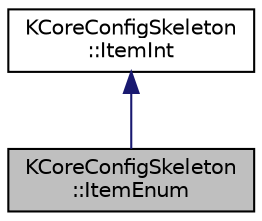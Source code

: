 digraph "KCoreConfigSkeleton::ItemEnum"
{
  edge [fontname="Helvetica",fontsize="10",labelfontname="Helvetica",labelfontsize="10"];
  node [fontname="Helvetica",fontsize="10",shape=record];
  Node0 [label="KCoreConfigSkeleton\l::ItemEnum",height=0.2,width=0.4,color="black", fillcolor="grey75", style="filled", fontcolor="black"];
  Node1 -> Node0 [dir="back",color="midnightblue",fontsize="10",style="solid",fontname="Helvetica"];
  Node1 [label="KCoreConfigSkeleton\l::ItemInt",height=0.2,width=0.4,color="black", fillcolor="white", style="filled",URL="$classKCoreConfigSkeleton_1_1ItemInt.html",tooltip="Class for handling a 32-bit integer preferences item. "];
}
